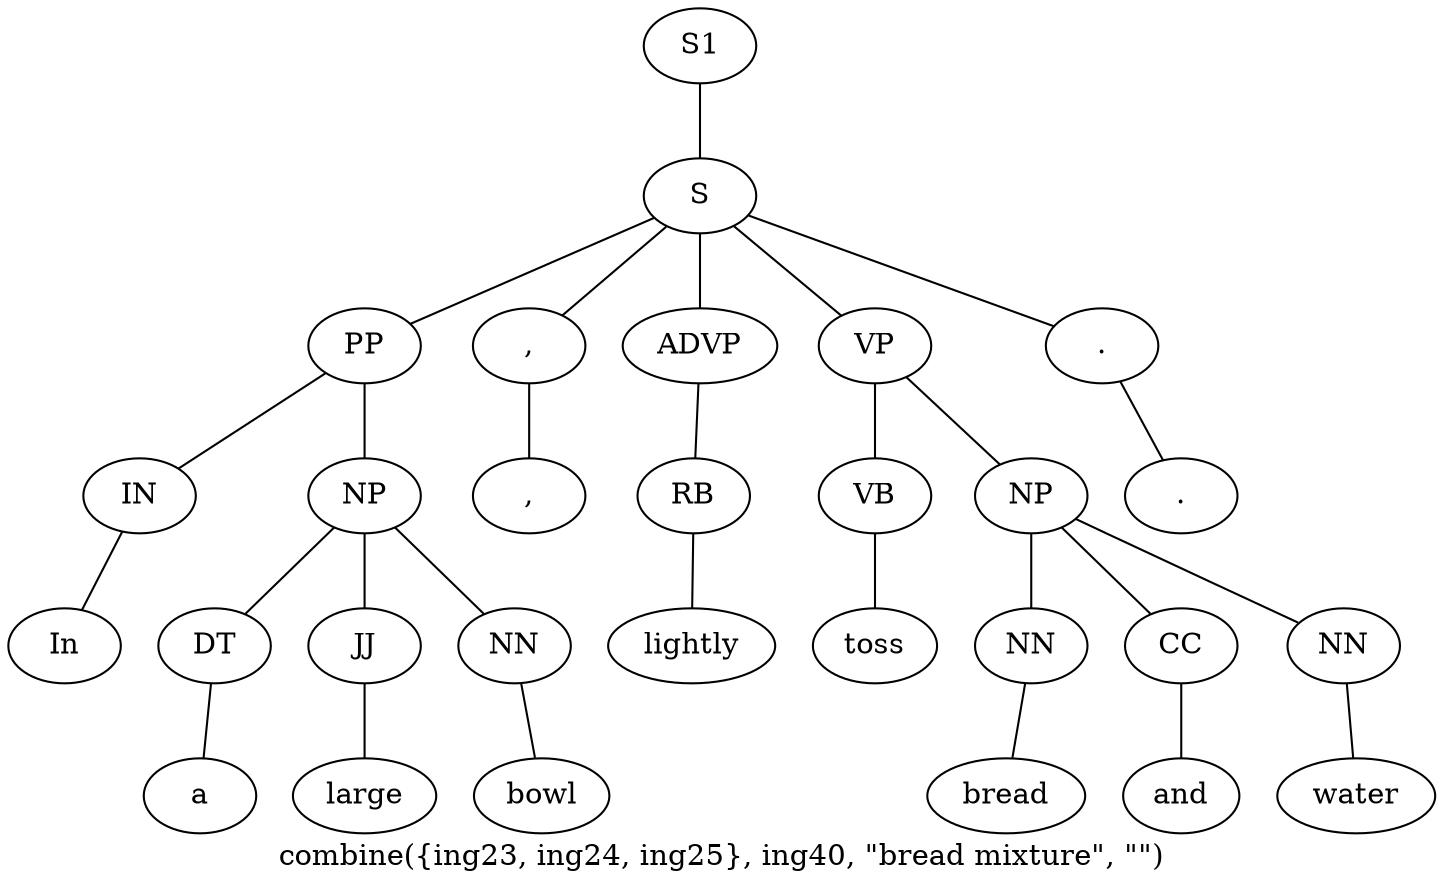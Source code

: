 graph SyntaxGraph {
	label = "combine({ing23, ing24, ing25}, ing40, \"bread mixture\", \"\")";
	Node0 [label="S1"];
	Node1 [label="S"];
	Node2 [label="PP"];
	Node3 [label="IN"];
	Node4 [label="In"];
	Node5 [label="NP"];
	Node6 [label="DT"];
	Node7 [label="a"];
	Node8 [label="JJ"];
	Node9 [label="large"];
	Node10 [label="NN"];
	Node11 [label="bowl"];
	Node12 [label=","];
	Node13 [label=","];
	Node14 [label="ADVP"];
	Node15 [label="RB"];
	Node16 [label="lightly"];
	Node17 [label="VP"];
	Node18 [label="VB"];
	Node19 [label="toss"];
	Node20 [label="NP"];
	Node21 [label="NN"];
	Node22 [label="bread"];
	Node23 [label="CC"];
	Node24 [label="and"];
	Node25 [label="NN"];
	Node26 [label="water"];
	Node27 [label="."];
	Node28 [label="."];

	Node0 -- Node1;
	Node1 -- Node2;
	Node1 -- Node12;
	Node1 -- Node14;
	Node1 -- Node17;
	Node1 -- Node27;
	Node2 -- Node3;
	Node2 -- Node5;
	Node3 -- Node4;
	Node5 -- Node6;
	Node5 -- Node8;
	Node5 -- Node10;
	Node6 -- Node7;
	Node8 -- Node9;
	Node10 -- Node11;
	Node12 -- Node13;
	Node14 -- Node15;
	Node15 -- Node16;
	Node17 -- Node18;
	Node17 -- Node20;
	Node18 -- Node19;
	Node20 -- Node21;
	Node20 -- Node23;
	Node20 -- Node25;
	Node21 -- Node22;
	Node23 -- Node24;
	Node25 -- Node26;
	Node27 -- Node28;
}